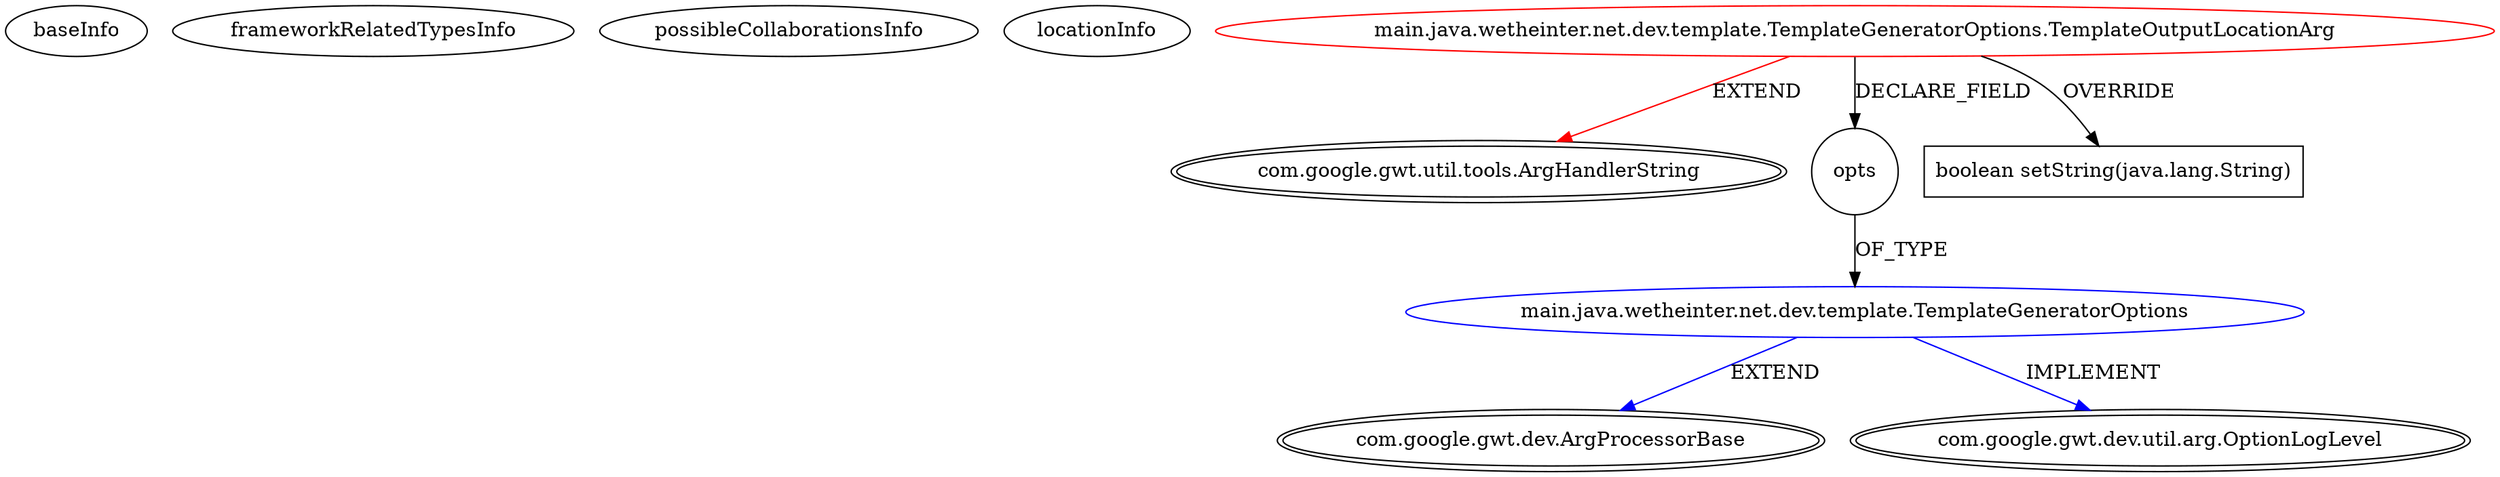 digraph {
baseInfo[graphId=474,category="extension_graph",isAnonymous=false,possibleRelation=true]
frameworkRelatedTypesInfo[0="com.google.gwt.util.tools.ArgHandlerString"]
possibleCollaborationsInfo[0="474~FIELD_DECLARATION-~com.google.gwt.util.tools.ArgHandlerString ~com.google.gwt.dev.ArgProcessorBase com.google.gwt.dev.util.arg.OptionLogLevel ~false~false"]
locationInfo[projectName="WeTheInternet-xapi-template",filePath="/WeTheInternet-xapi-template/xapi-template-master/src/main/java/wetheinter/net/dev/template/TemplateGeneratorOptions.java",contextSignature="TemplateOutputLocationArg",graphId="474"]
0[label="main.java.wetheinter.net.dev.template.TemplateGeneratorOptions.TemplateOutputLocationArg",vertexType="ROOT_CLIENT_CLASS_DECLARATION",isFrameworkType=false,color=red]
1[label="com.google.gwt.util.tools.ArgHandlerString",vertexType="FRAMEWORK_CLASS_TYPE",isFrameworkType=true,peripheries=2]
2[label="opts",vertexType="FIELD_DECLARATION",isFrameworkType=false,shape=circle]
3[label="main.java.wetheinter.net.dev.template.TemplateGeneratorOptions",vertexType="REFERENCE_CLIENT_CLASS_DECLARATION",isFrameworkType=false,color=blue]
4[label="com.google.gwt.dev.ArgProcessorBase",vertexType="FRAMEWORK_CLASS_TYPE",isFrameworkType=true,peripheries=2]
5[label="com.google.gwt.dev.util.arg.OptionLogLevel",vertexType="FRAMEWORK_INTERFACE_TYPE",isFrameworkType=true,peripheries=2]
6[label="boolean setString(java.lang.String)",vertexType="OVERRIDING_METHOD_DECLARATION",isFrameworkType=false,shape=box]
0->1[label="EXTEND",color=red]
0->2[label="DECLARE_FIELD"]
3->4[label="EXTEND",color=blue]
3->5[label="IMPLEMENT",color=blue]
2->3[label="OF_TYPE"]
0->6[label="OVERRIDE"]
}
